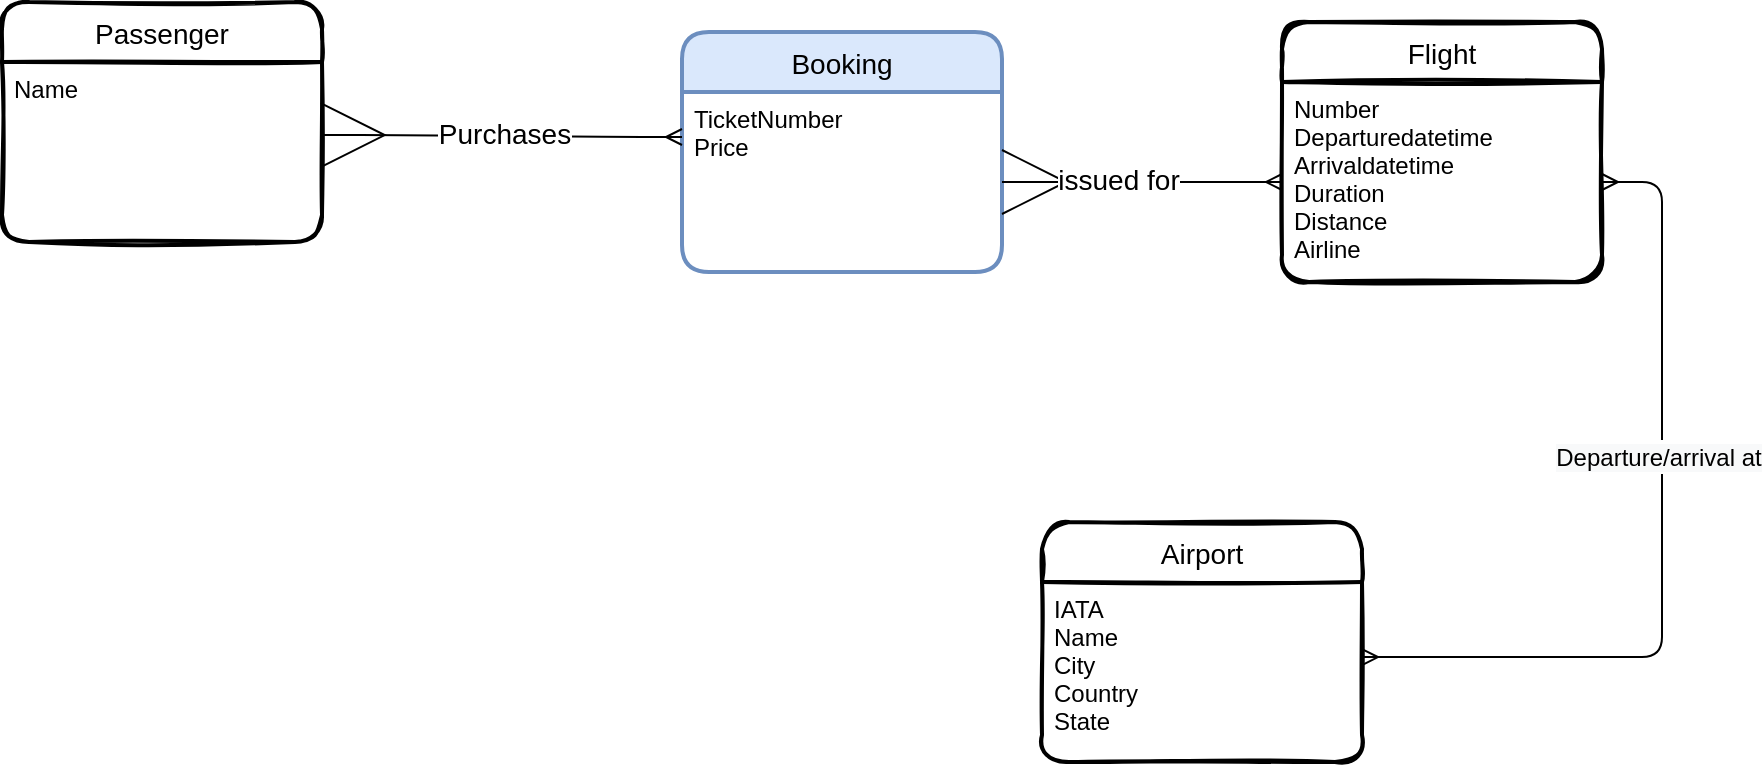 <mxfile version="15.2.7" type="github">
  <diagram id="RMH9LBkZdMku891TQ4A5" name="Page-1">
    <mxGraphModel dx="1692" dy="478" grid="1" gridSize="10" guides="1" tooltips="1" connect="1" arrows="1" fold="1" page="1" pageScale="1" pageWidth="827" pageHeight="1169" math="0" shadow="0">
      <root>
        <mxCell id="0" />
        <mxCell id="1" parent="0" />
        <mxCell id="ENkWHnzuS75VNohpbnAh-1" value="Passenger" style="swimlane;childLayout=stackLayout;horizontal=1;startSize=30;horizontalStack=0;fontSize=14;fontStyle=0;strokeWidth=2;resizeParent=0;resizeLast=1;shadow=0;dashed=0;align=center;rounded=1;sketch=1;" vertex="1" parent="1">
          <mxGeometry y="60" width="160" height="120" as="geometry" />
        </mxCell>
        <mxCell id="ENkWHnzuS75VNohpbnAh-2" value="Name&#xa;&#xa;" style="align=left;strokeColor=none;fillColor=none;spacingLeft=4;fontSize=12;verticalAlign=top;resizable=0;rotatable=0;part=1;rounded=1;sketch=1;" vertex="1" parent="ENkWHnzuS75VNohpbnAh-1">
          <mxGeometry y="30" width="160" height="90" as="geometry" />
        </mxCell>
        <mxCell id="ENkWHnzuS75VNohpbnAh-3" value="Flight" style="swimlane;childLayout=stackLayout;horizontal=1;startSize=30;horizontalStack=0;fontSize=14;fontStyle=0;strokeWidth=2;resizeParent=0;resizeLast=1;shadow=0;dashed=0;align=center;rounded=1;sketch=1;" vertex="1" parent="1">
          <mxGeometry x="640" y="70" width="160" height="130" as="geometry" />
        </mxCell>
        <mxCell id="ENkWHnzuS75VNohpbnAh-4" value="Number&#xa;Departuredatetime&#xa;Arrivaldatetime&#xa;Duration&#xa;Distance&#xa;Airline" style="align=left;strokeColor=none;fillColor=none;spacingLeft=4;fontSize=12;verticalAlign=top;resizable=0;rotatable=0;part=1;rounded=1;sketch=1;" vertex="1" parent="ENkWHnzuS75VNohpbnAh-3">
          <mxGeometry y="30" width="160" height="100" as="geometry" />
        </mxCell>
        <mxCell id="ENkWHnzuS75VNohpbnAh-8" value="Airport" style="swimlane;childLayout=stackLayout;horizontal=1;startSize=30;horizontalStack=0;fontSize=14;fontStyle=0;strokeWidth=2;resizeParent=0;resizeLast=1;shadow=0;dashed=0;align=center;rounded=1;sketch=1;" vertex="1" parent="1">
          <mxGeometry x="520" y="320" width="160" height="120" as="geometry" />
        </mxCell>
        <mxCell id="ENkWHnzuS75VNohpbnAh-9" value="IATA&#xa;Name&#xa;City&#xa;Country&#xa;State" style="align=left;strokeColor=none;fillColor=none;spacingLeft=4;fontSize=12;verticalAlign=top;resizable=0;rotatable=0;part=1;rounded=1;sketch=1;" vertex="1" parent="ENkWHnzuS75VNohpbnAh-8">
          <mxGeometry y="30" width="160" height="90" as="geometry" />
        </mxCell>
        <mxCell id="ENkWHnzuS75VNohpbnAh-12" value="" style="edgeStyle=entityRelationEdgeStyle;fontSize=12;html=1;endArrow=ERmany;startArrow=ERmany;exitX=1;exitY=0.417;exitDx=0;exitDy=0;exitPerimeter=0;" edge="1" parent="1" source="ENkWHnzuS75VNohpbnAh-9" target="ENkWHnzuS75VNohpbnAh-4">
          <mxGeometry width="100" height="100" relative="1" as="geometry">
            <mxPoint x="220" y="280" as="sourcePoint" />
            <mxPoint x="480" y="270" as="targetPoint" />
          </mxGeometry>
        </mxCell>
        <mxCell id="ENkWHnzuS75VNohpbnAh-26" value="&lt;span style=&quot;font-size: 12px ; background-color: rgb(248 , 249 , 250)&quot;&gt;Departure/arrival at&lt;/span&gt;" style="edgeLabel;html=1;align=center;verticalAlign=middle;resizable=0;points=[];fontSize=14;" vertex="1" connectable="0" parent="ENkWHnzuS75VNohpbnAh-12">
          <mxGeometry x="0.202" y="2" relative="1" as="geometry">
            <mxPoint as="offset" />
          </mxGeometry>
        </mxCell>
        <mxCell id="ENkWHnzuS75VNohpbnAh-16" value="Booking" style="swimlane;childLayout=stackLayout;horizontal=1;startSize=30;horizontalStack=0;rounded=1;fontSize=14;fontStyle=0;strokeWidth=2;resizeParent=0;resizeLast=1;shadow=0;dashed=0;align=center;glass=0;sketch=0;fillColor=#dae8fc;strokeColor=#6c8ebf;" vertex="1" parent="1">
          <mxGeometry x="340" y="75" width="160" height="120" as="geometry" />
        </mxCell>
        <mxCell id="ENkWHnzuS75VNohpbnAh-17" value="TicketNumber&#xa;Price" style="align=left;strokeColor=none;fillColor=none;spacingLeft=4;fontSize=12;verticalAlign=top;resizable=0;rotatable=0;part=1;" vertex="1" parent="ENkWHnzuS75VNohpbnAh-16">
          <mxGeometry y="30" width="160" height="90" as="geometry" />
        </mxCell>
        <mxCell id="ENkWHnzuS75VNohpbnAh-23" value="" style="edgeStyle=entityRelationEdgeStyle;fontSize=12;html=1;endArrow=ERmany;startArrow=ERmany;startSize=30;exitX=0.996;exitY=0.406;exitDx=0;exitDy=0;exitPerimeter=0;entryX=0;entryY=0.25;entryDx=0;entryDy=0;" edge="1" parent="1" source="ENkWHnzuS75VNohpbnAh-2" target="ENkWHnzuS75VNohpbnAh-17">
          <mxGeometry width="100" height="100" relative="1" as="geometry">
            <mxPoint x="260" y="230" as="sourcePoint" />
            <mxPoint x="260" y="130" as="targetPoint" />
          </mxGeometry>
        </mxCell>
        <mxCell id="ENkWHnzuS75VNohpbnAh-25" value="Purchases" style="edgeLabel;html=1;align=center;verticalAlign=middle;resizable=0;points=[];fontSize=14;" vertex="1" connectable="0" parent="ENkWHnzuS75VNohpbnAh-23">
          <mxGeometry x="0.005" y="1" relative="1" as="geometry">
            <mxPoint as="offset" />
          </mxGeometry>
        </mxCell>
        <mxCell id="ENkWHnzuS75VNohpbnAh-24" value="" style="edgeStyle=entityRelationEdgeStyle;fontSize=12;html=1;endArrow=ERmany;startArrow=ERmany;startSize=30;exitX=1;exitY=0.5;exitDx=0;exitDy=0;entryX=0;entryY=0.5;entryDx=0;entryDy=0;" edge="1" parent="1" source="ENkWHnzuS75VNohpbnAh-17" target="ENkWHnzuS75VNohpbnAh-4">
          <mxGeometry width="100" height="100" relative="1" as="geometry">
            <mxPoint x="260" y="230" as="sourcePoint" />
            <mxPoint x="360" y="130" as="targetPoint" />
          </mxGeometry>
        </mxCell>
        <mxCell id="ENkWHnzuS75VNohpbnAh-27" value="issued for" style="edgeLabel;html=1;align=center;verticalAlign=middle;resizable=0;points=[];fontSize=14;" vertex="1" connectable="0" parent="ENkWHnzuS75VNohpbnAh-24">
          <mxGeometry x="-0.169" y="1" relative="1" as="geometry">
            <mxPoint as="offset" />
          </mxGeometry>
        </mxCell>
      </root>
    </mxGraphModel>
  </diagram>
</mxfile>

